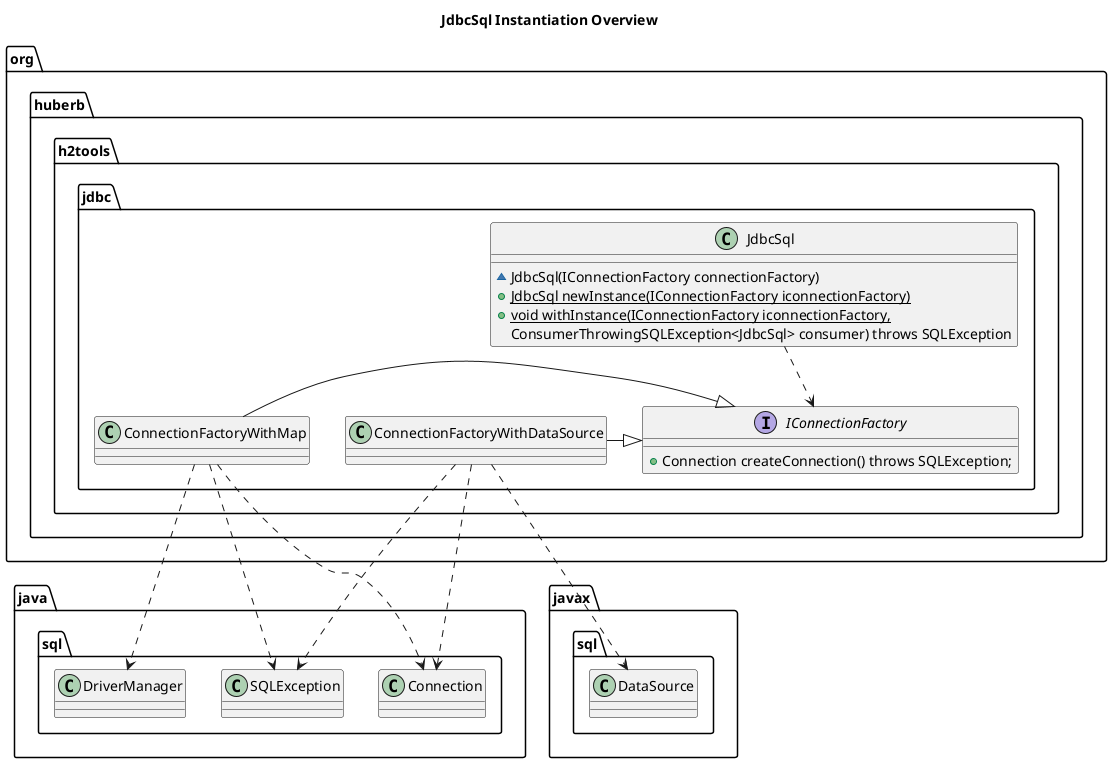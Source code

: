 @startuml

title JdbcSql Instantiation Overview

class java.sql.Connection
class java.sql.DriverManager
class java.sql.SQLException
class javax.sql.DataSource
class org.huberb.h2tools.jdbc.ConnectionFactoryWithDataSource
class org.huberb.h2tools.jdbc.ConnectionFactoryWithMap

interface org.huberb.h2tools.jdbc.IConnectionFactory {
+ Connection createConnection() throws SQLException;
}

class org.huberb.h2tools.jdbc.JdbcSql {
~ JdbcSql(IConnectionFactory connectionFactory)
+ {static} JdbcSql newInstance(IConnectionFactory iconnectionFactory)
+ {static} void withInstance(IConnectionFactory iconnectionFactory, 
  ConsumerThrowingSQLException<JdbcSql> consumer) throws SQLException
}

org.huberb.h2tools.jdbc.JdbcSql ..> org.huberb.h2tools.jdbc.IConnectionFactory
org.huberb.h2tools.jdbc.ConnectionFactoryWithDataSource -|> org.huberb.h2tools.jdbc.IConnectionFactory
org.huberb.h2tools.jdbc.ConnectionFactoryWithMap -|> org.huberb.h2tools.jdbc.IConnectionFactory

org.huberb.h2tools.jdbc.ConnectionFactoryWithDataSource ..> java.sql.Connection
org.huberb.h2tools.jdbc.ConnectionFactoryWithDataSource ..> java.sql.SQLException
org.huberb.h2tools.jdbc.ConnectionFactoryWithDataSource ..> javax.sql.DataSource

org.huberb.h2tools.jdbc.ConnectionFactoryWithMap ..> java.sql.Connection
org.huberb.h2tools.jdbc.ConnectionFactoryWithMap ..> java.sql.DriverManager
org.huberb.h2tools.jdbc.ConnectionFactoryWithMap ..> java.sql.SQLException


@enduml